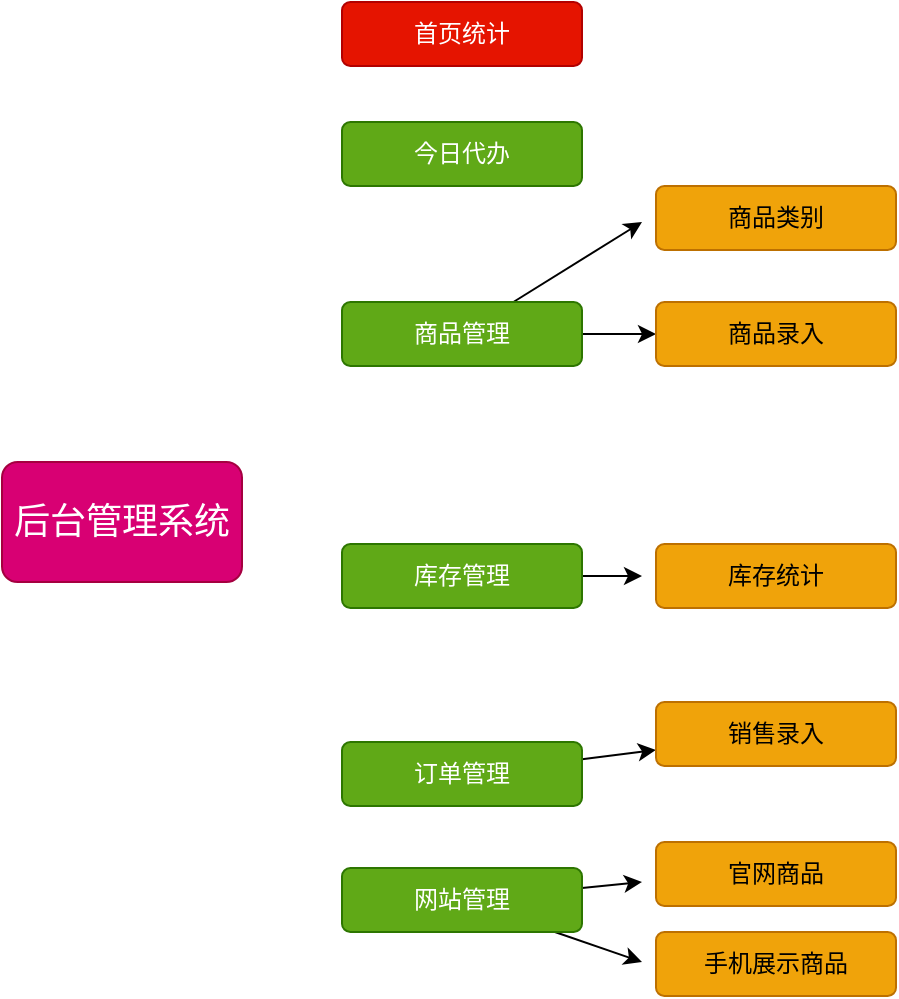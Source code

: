 <mxfile>
    <diagram id="qXpzkaD400MMglM4VPPH" name="第 1 页">
        <mxGraphModel dx="978" dy="636" grid="1" gridSize="10" guides="1" tooltips="1" connect="1" arrows="1" fold="1" page="1" pageScale="1" pageWidth="827" pageHeight="1169" math="0" shadow="0">
            <root>
                <mxCell id="0"/>
                <mxCell id="1" parent="0"/>
                <mxCell id="2" value="&lt;font style=&quot;font-size: 18px;&quot;&gt;后台管理系统&lt;/font&gt;" style="rounded=1;whiteSpace=wrap;html=1;arcSize=13;fillColor=#d80073;fontColor=#ffffff;strokeColor=#A50040;" vertex="1" parent="1">
                    <mxGeometry x="60" y="280" width="120" height="60" as="geometry"/>
                </mxCell>
                <mxCell id="24" value="" style="edgeStyle=none;html=1;fontSize=18;" edge="1" parent="1" source="7" target="16">
                    <mxGeometry relative="1" as="geometry"/>
                </mxCell>
                <mxCell id="26" style="edgeStyle=none;html=1;fontSize=18;" edge="1" parent="1" source="7">
                    <mxGeometry relative="1" as="geometry">
                        <mxPoint x="380" y="160" as="targetPoint"/>
                    </mxGeometry>
                </mxCell>
                <mxCell id="7" value="商品管理" style="rounded=1;whiteSpace=wrap;html=1;arcSize=13;fillColor=#60a917;fontColor=#ffffff;strokeColor=#2D7600;" vertex="1" parent="1">
                    <mxGeometry x="230" y="200" width="120" height="32" as="geometry"/>
                </mxCell>
                <mxCell id="10" value="今日代办" style="rounded=1;whiteSpace=wrap;html=1;arcSize=13;fillColor=#60a917;fontColor=#ffffff;strokeColor=#2D7600;" vertex="1" parent="1">
                    <mxGeometry x="230" y="110" width="120" height="32" as="geometry"/>
                </mxCell>
                <mxCell id="27" style="edgeStyle=none;html=1;fontSize=18;" edge="1" parent="1" source="11">
                    <mxGeometry relative="1" as="geometry">
                        <mxPoint x="380" y="337" as="targetPoint"/>
                    </mxGeometry>
                </mxCell>
                <mxCell id="11" value="库存管理" style="rounded=1;whiteSpace=wrap;html=1;arcSize=13;fillColor=#60a917;fontColor=#ffffff;strokeColor=#2D7600;" vertex="1" parent="1">
                    <mxGeometry x="230" y="321" width="120" height="32" as="geometry"/>
                </mxCell>
                <mxCell id="28" style="edgeStyle=none;html=1;entryX=0;entryY=0.75;entryDx=0;entryDy=0;fontSize=18;" edge="1" parent="1" source="12" target="19">
                    <mxGeometry relative="1" as="geometry"/>
                </mxCell>
                <mxCell id="12" value="订单管理" style="rounded=1;whiteSpace=wrap;html=1;arcSize=13;fillColor=#60a917;fontColor=#ffffff;strokeColor=#2D7600;" vertex="1" parent="1">
                    <mxGeometry x="230" y="420" width="120" height="32" as="geometry"/>
                </mxCell>
                <mxCell id="29" style="edgeStyle=none;html=1;fontSize=18;" edge="1" parent="1" source="13">
                    <mxGeometry relative="1" as="geometry">
                        <mxPoint x="380" y="490" as="targetPoint"/>
                    </mxGeometry>
                </mxCell>
                <mxCell id="30" style="edgeStyle=none;html=1;fontSize=18;" edge="1" parent="1" source="13">
                    <mxGeometry relative="1" as="geometry">
                        <mxPoint x="380" y="530" as="targetPoint"/>
                    </mxGeometry>
                </mxCell>
                <mxCell id="13" value="网站管理" style="rounded=1;whiteSpace=wrap;html=1;arcSize=13;fillColor=#60a917;fontColor=#ffffff;strokeColor=#2D7600;" vertex="1" parent="1">
                    <mxGeometry x="230" y="483" width="120" height="32" as="geometry"/>
                </mxCell>
                <mxCell id="14" value="首页统计" style="rounded=1;whiteSpace=wrap;html=1;arcSize=13;fillColor=#e51400;fontColor=#ffffff;strokeColor=#B20000;" vertex="1" parent="1">
                    <mxGeometry x="230" y="50" width="120" height="32" as="geometry"/>
                </mxCell>
                <mxCell id="15" value="商品类别" style="rounded=1;whiteSpace=wrap;html=1;arcSize=13;fillColor=#f0a30a;fontColor=#000000;strokeColor=#BD7000;" vertex="1" parent="1">
                    <mxGeometry x="387" y="142" width="120" height="32" as="geometry"/>
                </mxCell>
                <mxCell id="16" value="商品录入" style="rounded=1;whiteSpace=wrap;html=1;arcSize=13;fillColor=#f0a30a;fontColor=#000000;strokeColor=#BD7000;" vertex="1" parent="1">
                    <mxGeometry x="387" y="200" width="120" height="32" as="geometry"/>
                </mxCell>
                <mxCell id="17" value="库存统计" style="rounded=1;whiteSpace=wrap;html=1;arcSize=13;fillColor=#f0a30a;fontColor=#000000;strokeColor=#BD7000;" vertex="1" parent="1">
                    <mxGeometry x="387" y="321" width="120" height="32" as="geometry"/>
                </mxCell>
                <mxCell id="19" value="销售录入" style="rounded=1;whiteSpace=wrap;html=1;arcSize=13;fillColor=#f0a30a;fontColor=#000000;strokeColor=#BD7000;" vertex="1" parent="1">
                    <mxGeometry x="387" y="400" width="120" height="32" as="geometry"/>
                </mxCell>
                <mxCell id="21" value="官网商品" style="rounded=1;whiteSpace=wrap;html=1;arcSize=13;fillColor=#f0a30a;fontColor=#000000;strokeColor=#BD7000;" vertex="1" parent="1">
                    <mxGeometry x="387" y="470" width="120" height="32" as="geometry"/>
                </mxCell>
                <mxCell id="22" value="手机展示商品" style="rounded=1;whiteSpace=wrap;html=1;arcSize=13;fillColor=#f0a30a;fontColor=#000000;strokeColor=#BD7000;" vertex="1" parent="1">
                    <mxGeometry x="387" y="515" width="120" height="32" as="geometry"/>
                </mxCell>
            </root>
        </mxGraphModel>
    </diagram>
</mxfile>